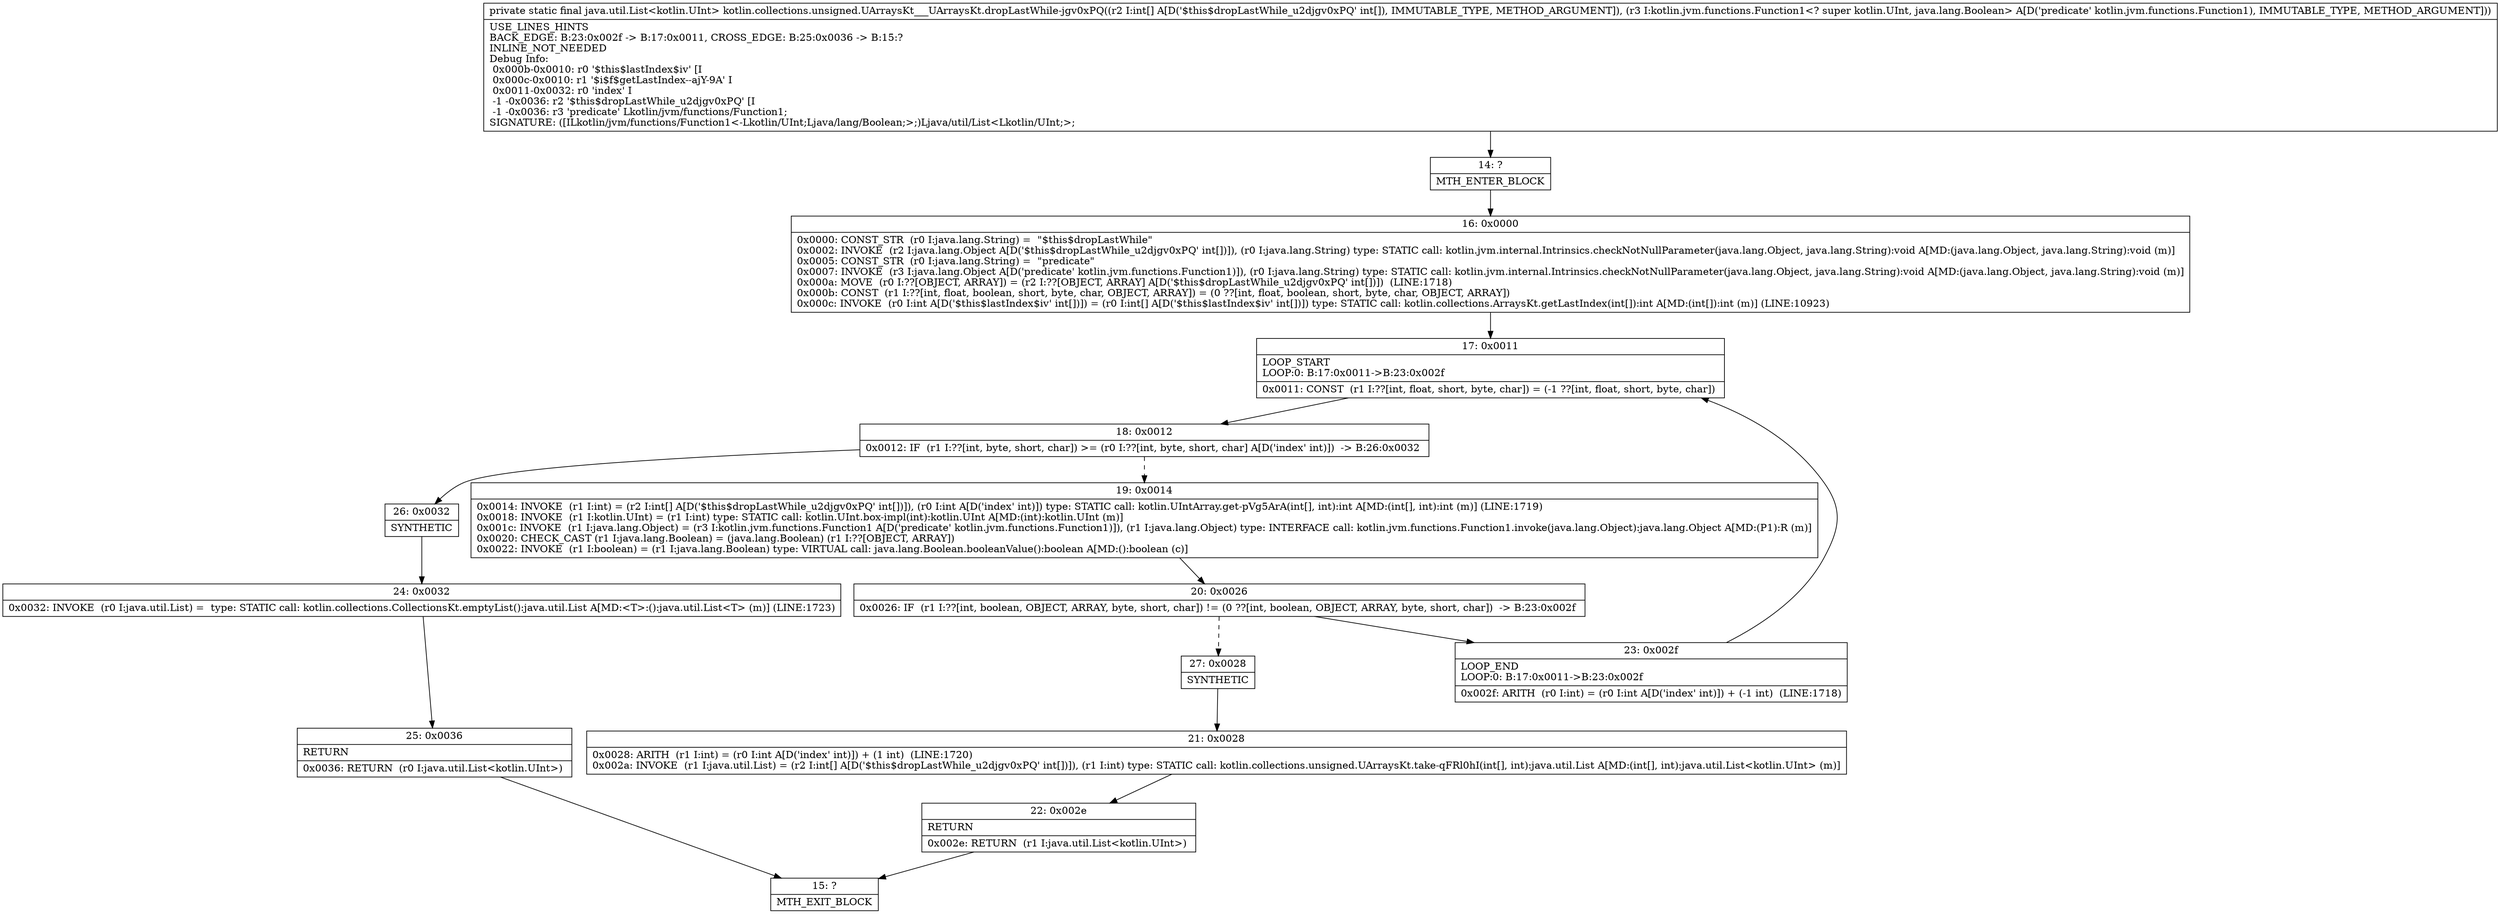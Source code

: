 digraph "CFG forkotlin.collections.unsigned.UArraysKt___UArraysKt.dropLastWhile\-jgv0xPQ([ILkotlin\/jvm\/functions\/Function1;)Ljava\/util\/List;" {
Node_14 [shape=record,label="{14\:\ ?|MTH_ENTER_BLOCK\l}"];
Node_16 [shape=record,label="{16\:\ 0x0000|0x0000: CONST_STR  (r0 I:java.lang.String) =  \"$this$dropLastWhile\" \l0x0002: INVOKE  (r2 I:java.lang.Object A[D('$this$dropLastWhile_u2djgv0xPQ' int[])]), (r0 I:java.lang.String) type: STATIC call: kotlin.jvm.internal.Intrinsics.checkNotNullParameter(java.lang.Object, java.lang.String):void A[MD:(java.lang.Object, java.lang.String):void (m)]\l0x0005: CONST_STR  (r0 I:java.lang.String) =  \"predicate\" \l0x0007: INVOKE  (r3 I:java.lang.Object A[D('predicate' kotlin.jvm.functions.Function1)]), (r0 I:java.lang.String) type: STATIC call: kotlin.jvm.internal.Intrinsics.checkNotNullParameter(java.lang.Object, java.lang.String):void A[MD:(java.lang.Object, java.lang.String):void (m)]\l0x000a: MOVE  (r0 I:??[OBJECT, ARRAY]) = (r2 I:??[OBJECT, ARRAY] A[D('$this$dropLastWhile_u2djgv0xPQ' int[])])  (LINE:1718)\l0x000b: CONST  (r1 I:??[int, float, boolean, short, byte, char, OBJECT, ARRAY]) = (0 ??[int, float, boolean, short, byte, char, OBJECT, ARRAY]) \l0x000c: INVOKE  (r0 I:int A[D('$this$lastIndex$iv' int[])]) = (r0 I:int[] A[D('$this$lastIndex$iv' int[])]) type: STATIC call: kotlin.collections.ArraysKt.getLastIndex(int[]):int A[MD:(int[]):int (m)] (LINE:10923)\l}"];
Node_17 [shape=record,label="{17\:\ 0x0011|LOOP_START\lLOOP:0: B:17:0x0011\-\>B:23:0x002f\l|0x0011: CONST  (r1 I:??[int, float, short, byte, char]) = (\-1 ??[int, float, short, byte, char]) \l}"];
Node_18 [shape=record,label="{18\:\ 0x0012|0x0012: IF  (r1 I:??[int, byte, short, char]) \>= (r0 I:??[int, byte, short, char] A[D('index' int)])  \-\> B:26:0x0032 \l}"];
Node_19 [shape=record,label="{19\:\ 0x0014|0x0014: INVOKE  (r1 I:int) = (r2 I:int[] A[D('$this$dropLastWhile_u2djgv0xPQ' int[])]), (r0 I:int A[D('index' int)]) type: STATIC call: kotlin.UIntArray.get\-pVg5ArA(int[], int):int A[MD:(int[], int):int (m)] (LINE:1719)\l0x0018: INVOKE  (r1 I:kotlin.UInt) = (r1 I:int) type: STATIC call: kotlin.UInt.box\-impl(int):kotlin.UInt A[MD:(int):kotlin.UInt (m)]\l0x001c: INVOKE  (r1 I:java.lang.Object) = (r3 I:kotlin.jvm.functions.Function1 A[D('predicate' kotlin.jvm.functions.Function1)]), (r1 I:java.lang.Object) type: INTERFACE call: kotlin.jvm.functions.Function1.invoke(java.lang.Object):java.lang.Object A[MD:(P1):R (m)]\l0x0020: CHECK_CAST (r1 I:java.lang.Boolean) = (java.lang.Boolean) (r1 I:??[OBJECT, ARRAY]) \l0x0022: INVOKE  (r1 I:boolean) = (r1 I:java.lang.Boolean) type: VIRTUAL call: java.lang.Boolean.booleanValue():boolean A[MD:():boolean (c)]\l}"];
Node_20 [shape=record,label="{20\:\ 0x0026|0x0026: IF  (r1 I:??[int, boolean, OBJECT, ARRAY, byte, short, char]) != (0 ??[int, boolean, OBJECT, ARRAY, byte, short, char])  \-\> B:23:0x002f \l}"];
Node_23 [shape=record,label="{23\:\ 0x002f|LOOP_END\lLOOP:0: B:17:0x0011\-\>B:23:0x002f\l|0x002f: ARITH  (r0 I:int) = (r0 I:int A[D('index' int)]) + (\-1 int)  (LINE:1718)\l}"];
Node_27 [shape=record,label="{27\:\ 0x0028|SYNTHETIC\l}"];
Node_21 [shape=record,label="{21\:\ 0x0028|0x0028: ARITH  (r1 I:int) = (r0 I:int A[D('index' int)]) + (1 int)  (LINE:1720)\l0x002a: INVOKE  (r1 I:java.util.List) = (r2 I:int[] A[D('$this$dropLastWhile_u2djgv0xPQ' int[])]), (r1 I:int) type: STATIC call: kotlin.collections.unsigned.UArraysKt.take\-qFRl0hI(int[], int):java.util.List A[MD:(int[], int):java.util.List\<kotlin.UInt\> (m)]\l}"];
Node_22 [shape=record,label="{22\:\ 0x002e|RETURN\l|0x002e: RETURN  (r1 I:java.util.List\<kotlin.UInt\>) \l}"];
Node_15 [shape=record,label="{15\:\ ?|MTH_EXIT_BLOCK\l}"];
Node_26 [shape=record,label="{26\:\ 0x0032|SYNTHETIC\l}"];
Node_24 [shape=record,label="{24\:\ 0x0032|0x0032: INVOKE  (r0 I:java.util.List) =  type: STATIC call: kotlin.collections.CollectionsKt.emptyList():java.util.List A[MD:\<T\>:():java.util.List\<T\> (m)] (LINE:1723)\l}"];
Node_25 [shape=record,label="{25\:\ 0x0036|RETURN\l|0x0036: RETURN  (r0 I:java.util.List\<kotlin.UInt\>) \l}"];
MethodNode[shape=record,label="{private static final java.util.List\<kotlin.UInt\> kotlin.collections.unsigned.UArraysKt___UArraysKt.dropLastWhile\-jgv0xPQ((r2 I:int[] A[D('$this$dropLastWhile_u2djgv0xPQ' int[]), IMMUTABLE_TYPE, METHOD_ARGUMENT]), (r3 I:kotlin.jvm.functions.Function1\<? super kotlin.UInt, java.lang.Boolean\> A[D('predicate' kotlin.jvm.functions.Function1), IMMUTABLE_TYPE, METHOD_ARGUMENT]))  | USE_LINES_HINTS\lBACK_EDGE: B:23:0x002f \-\> B:17:0x0011, CROSS_EDGE: B:25:0x0036 \-\> B:15:?\lINLINE_NOT_NEEDED\lDebug Info:\l  0x000b\-0x0010: r0 '$this$lastIndex$iv' [I\l  0x000c\-0x0010: r1 '$i$f$getLastIndex\-\-ajY\-9A' I\l  0x0011\-0x0032: r0 'index' I\l  \-1 \-0x0036: r2 '$this$dropLastWhile_u2djgv0xPQ' [I\l  \-1 \-0x0036: r3 'predicate' Lkotlin\/jvm\/functions\/Function1;\lSIGNATURE: ([ILkotlin\/jvm\/functions\/Function1\<\-Lkotlin\/UInt;Ljava\/lang\/Boolean;\>;)Ljava\/util\/List\<Lkotlin\/UInt;\>;\l}"];
MethodNode -> Node_14;Node_14 -> Node_16;
Node_16 -> Node_17;
Node_17 -> Node_18;
Node_18 -> Node_19[style=dashed];
Node_18 -> Node_26;
Node_19 -> Node_20;
Node_20 -> Node_23;
Node_20 -> Node_27[style=dashed];
Node_23 -> Node_17;
Node_27 -> Node_21;
Node_21 -> Node_22;
Node_22 -> Node_15;
Node_26 -> Node_24;
Node_24 -> Node_25;
Node_25 -> Node_15;
}

